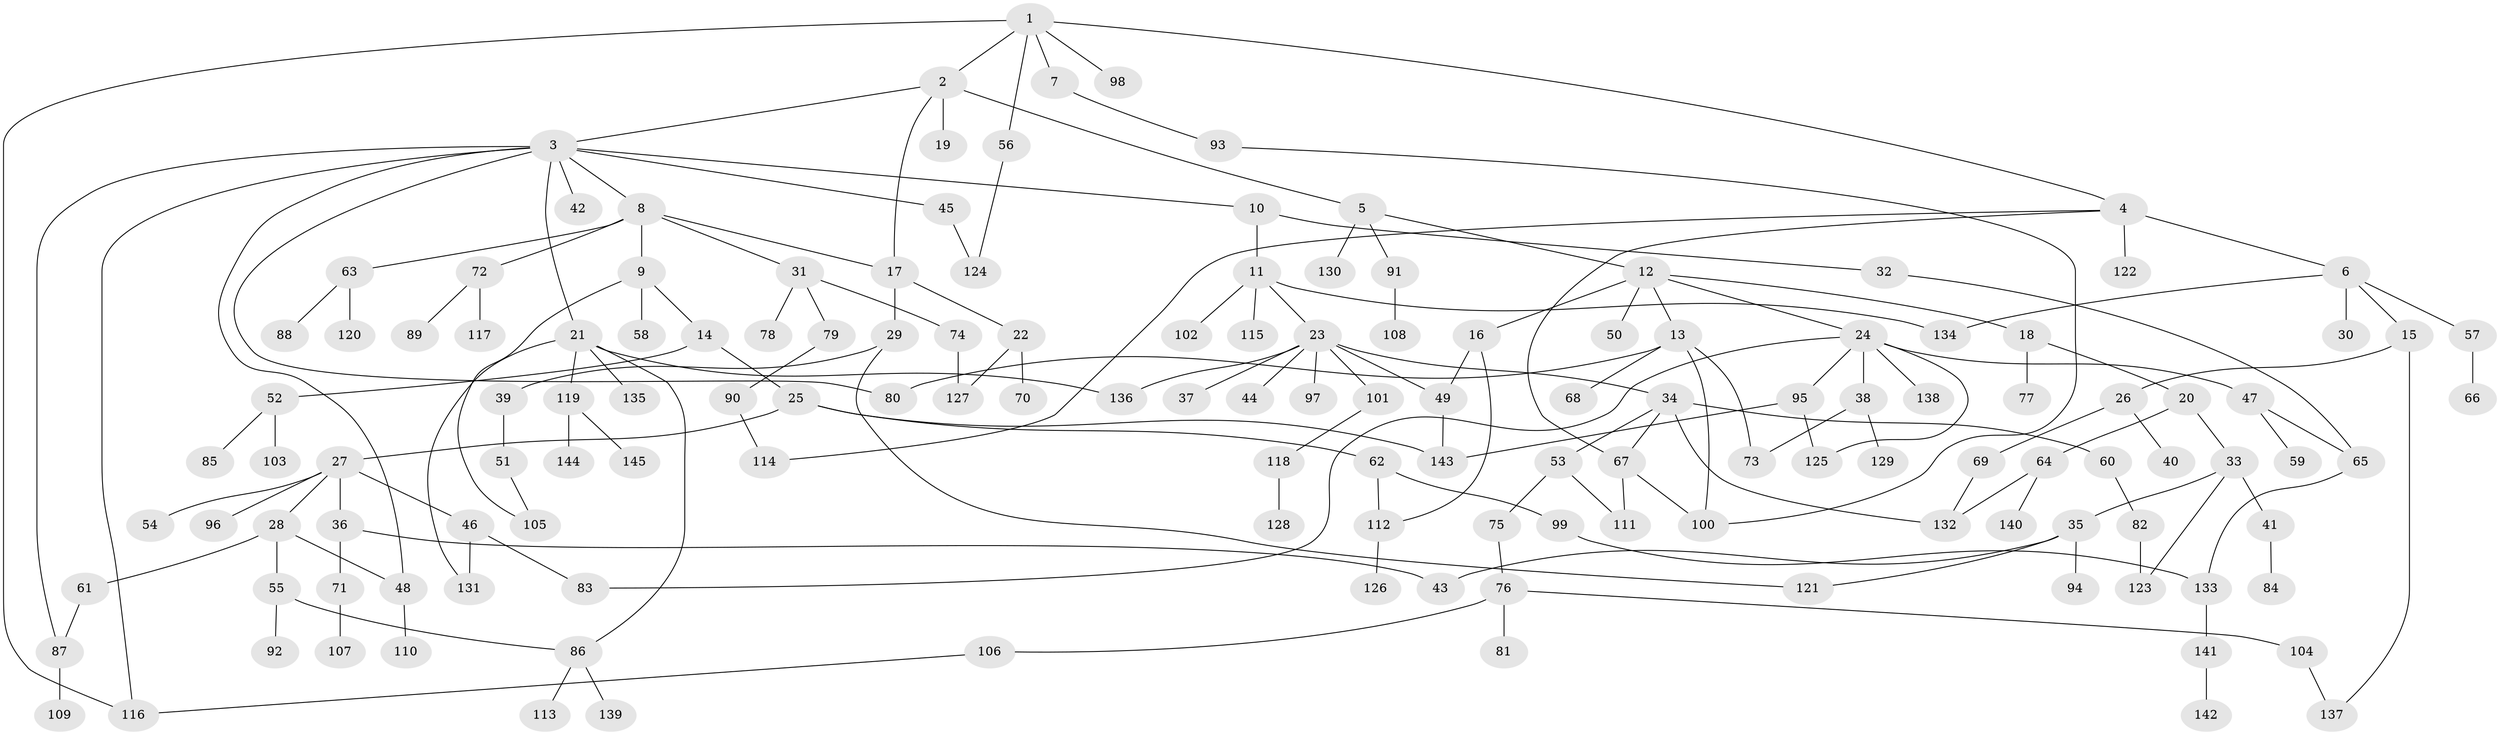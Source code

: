 // coarse degree distribution, {6: 0.028846153846153848, 7: 0.04807692307692308, 9: 0.009615384615384616, 5: 0.057692307692307696, 2: 0.23076923076923078, 3: 0.16346153846153846, 4: 0.07692307692307693, 1: 0.375, 8: 0.009615384615384616}
// Generated by graph-tools (version 1.1) at 2025/23/03/03/25 07:23:33]
// undirected, 145 vertices, 177 edges
graph export_dot {
graph [start="1"]
  node [color=gray90,style=filled];
  1;
  2;
  3;
  4;
  5;
  6;
  7;
  8;
  9;
  10;
  11;
  12;
  13;
  14;
  15;
  16;
  17;
  18;
  19;
  20;
  21;
  22;
  23;
  24;
  25;
  26;
  27;
  28;
  29;
  30;
  31;
  32;
  33;
  34;
  35;
  36;
  37;
  38;
  39;
  40;
  41;
  42;
  43;
  44;
  45;
  46;
  47;
  48;
  49;
  50;
  51;
  52;
  53;
  54;
  55;
  56;
  57;
  58;
  59;
  60;
  61;
  62;
  63;
  64;
  65;
  66;
  67;
  68;
  69;
  70;
  71;
  72;
  73;
  74;
  75;
  76;
  77;
  78;
  79;
  80;
  81;
  82;
  83;
  84;
  85;
  86;
  87;
  88;
  89;
  90;
  91;
  92;
  93;
  94;
  95;
  96;
  97;
  98;
  99;
  100;
  101;
  102;
  103;
  104;
  105;
  106;
  107;
  108;
  109;
  110;
  111;
  112;
  113;
  114;
  115;
  116;
  117;
  118;
  119;
  120;
  121;
  122;
  123;
  124;
  125;
  126;
  127;
  128;
  129;
  130;
  131;
  132;
  133;
  134;
  135;
  136;
  137;
  138;
  139;
  140;
  141;
  142;
  143;
  144;
  145;
  1 -- 2;
  1 -- 4;
  1 -- 7;
  1 -- 56;
  1 -- 98;
  1 -- 116;
  2 -- 3;
  2 -- 5;
  2 -- 19;
  2 -- 17;
  3 -- 8;
  3 -- 10;
  3 -- 21;
  3 -- 42;
  3 -- 45;
  3 -- 48;
  3 -- 87;
  3 -- 80;
  3 -- 116;
  4 -- 6;
  4 -- 67;
  4 -- 122;
  4 -- 114;
  5 -- 12;
  5 -- 91;
  5 -- 130;
  6 -- 15;
  6 -- 30;
  6 -- 57;
  6 -- 134;
  7 -- 93;
  8 -- 9;
  8 -- 17;
  8 -- 31;
  8 -- 63;
  8 -- 72;
  9 -- 14;
  9 -- 58;
  9 -- 105;
  10 -- 11;
  10 -- 32;
  11 -- 23;
  11 -- 102;
  11 -- 115;
  11 -- 134;
  12 -- 13;
  12 -- 16;
  12 -- 18;
  12 -- 24;
  12 -- 50;
  13 -- 68;
  13 -- 80;
  13 -- 73;
  13 -- 100;
  14 -- 25;
  14 -- 52;
  15 -- 26;
  15 -- 137;
  16 -- 112;
  16 -- 49;
  17 -- 22;
  17 -- 29;
  18 -- 20;
  18 -- 77;
  20 -- 33;
  20 -- 64;
  21 -- 86;
  21 -- 119;
  21 -- 135;
  21 -- 136;
  21 -- 131;
  22 -- 70;
  22 -- 127;
  23 -- 34;
  23 -- 37;
  23 -- 44;
  23 -- 49;
  23 -- 97;
  23 -- 101;
  23 -- 136;
  24 -- 38;
  24 -- 47;
  24 -- 95;
  24 -- 125;
  24 -- 138;
  24 -- 83;
  25 -- 27;
  25 -- 62;
  25 -- 143;
  26 -- 40;
  26 -- 69;
  27 -- 28;
  27 -- 36;
  27 -- 46;
  27 -- 54;
  27 -- 96;
  28 -- 55;
  28 -- 61;
  28 -- 48;
  29 -- 39;
  29 -- 121;
  31 -- 74;
  31 -- 78;
  31 -- 79;
  32 -- 65;
  33 -- 35;
  33 -- 41;
  33 -- 123;
  34 -- 53;
  34 -- 60;
  34 -- 132;
  34 -- 67;
  35 -- 94;
  35 -- 121;
  35 -- 43;
  36 -- 43;
  36 -- 71;
  38 -- 73;
  38 -- 129;
  39 -- 51;
  41 -- 84;
  45 -- 124;
  46 -- 83;
  46 -- 131;
  47 -- 59;
  47 -- 65;
  48 -- 110;
  49 -- 143;
  51 -- 105;
  52 -- 85;
  52 -- 103;
  53 -- 75;
  53 -- 111;
  55 -- 92;
  55 -- 86;
  56 -- 124;
  57 -- 66;
  60 -- 82;
  61 -- 87;
  62 -- 99;
  62 -- 112;
  63 -- 88;
  63 -- 120;
  64 -- 132;
  64 -- 140;
  65 -- 133;
  67 -- 111;
  67 -- 100;
  69 -- 132;
  71 -- 107;
  72 -- 89;
  72 -- 117;
  74 -- 127;
  75 -- 76;
  76 -- 81;
  76 -- 104;
  76 -- 106;
  79 -- 90;
  82 -- 123;
  86 -- 113;
  86 -- 139;
  87 -- 109;
  90 -- 114;
  91 -- 108;
  93 -- 100;
  95 -- 143;
  95 -- 125;
  99 -- 133;
  101 -- 118;
  104 -- 137;
  106 -- 116;
  112 -- 126;
  118 -- 128;
  119 -- 144;
  119 -- 145;
  133 -- 141;
  141 -- 142;
}
